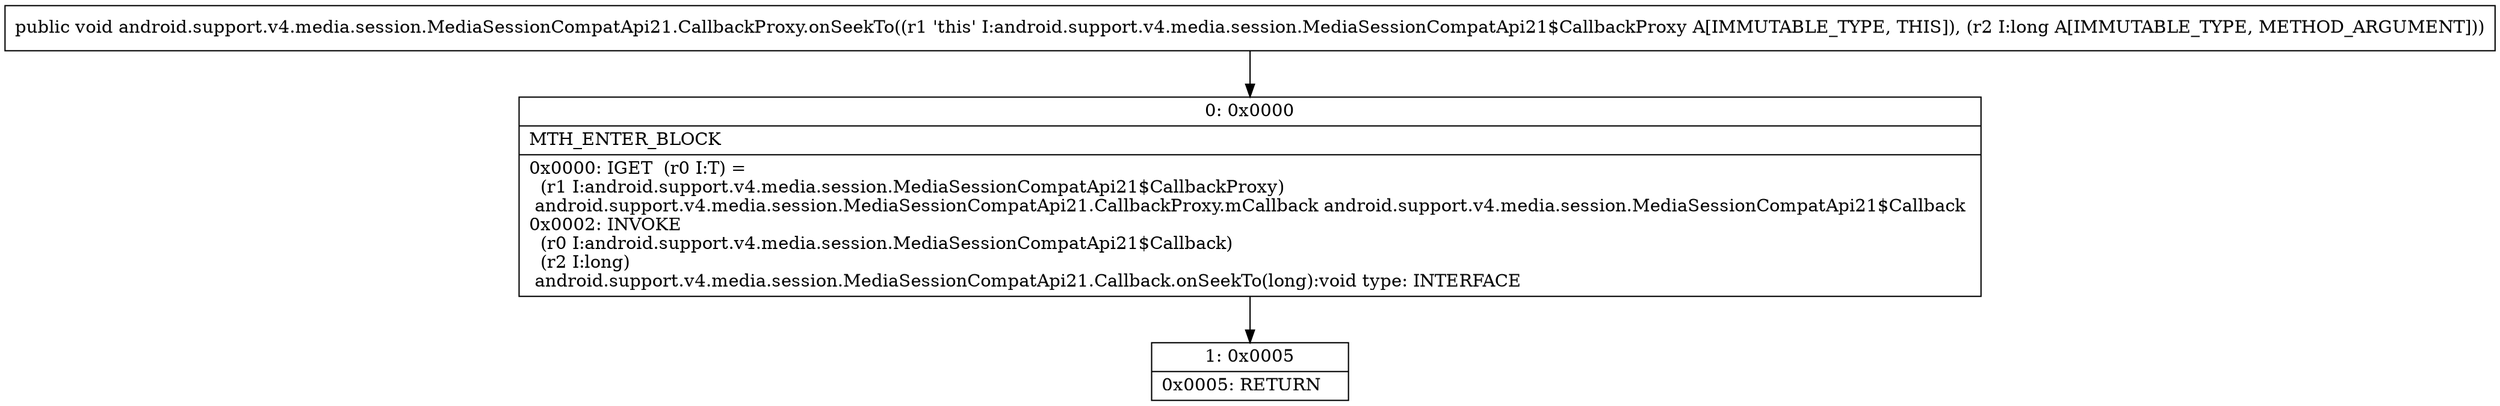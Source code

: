 digraph "CFG forandroid.support.v4.media.session.MediaSessionCompatApi21.CallbackProxy.onSeekTo(J)V" {
Node_0 [shape=record,label="{0\:\ 0x0000|MTH_ENTER_BLOCK\l|0x0000: IGET  (r0 I:T) = \l  (r1 I:android.support.v4.media.session.MediaSessionCompatApi21$CallbackProxy)\l android.support.v4.media.session.MediaSessionCompatApi21.CallbackProxy.mCallback android.support.v4.media.session.MediaSessionCompatApi21$Callback \l0x0002: INVOKE  \l  (r0 I:android.support.v4.media.session.MediaSessionCompatApi21$Callback)\l  (r2 I:long)\l android.support.v4.media.session.MediaSessionCompatApi21.Callback.onSeekTo(long):void type: INTERFACE \l}"];
Node_1 [shape=record,label="{1\:\ 0x0005|0x0005: RETURN   \l}"];
MethodNode[shape=record,label="{public void android.support.v4.media.session.MediaSessionCompatApi21.CallbackProxy.onSeekTo((r1 'this' I:android.support.v4.media.session.MediaSessionCompatApi21$CallbackProxy A[IMMUTABLE_TYPE, THIS]), (r2 I:long A[IMMUTABLE_TYPE, METHOD_ARGUMENT])) }"];
MethodNode -> Node_0;
Node_0 -> Node_1;
}

